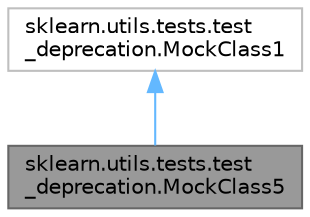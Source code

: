digraph "sklearn.utils.tests.test_deprecation.MockClass5"
{
 // LATEX_PDF_SIZE
  bgcolor="transparent";
  edge [fontname=Helvetica,fontsize=10,labelfontname=Helvetica,labelfontsize=10];
  node [fontname=Helvetica,fontsize=10,shape=box,height=0.2,width=0.4];
  Node1 [id="Node000001",label="sklearn.utils.tests.test\l_deprecation.MockClass5",height=0.2,width=0.4,color="gray40", fillcolor="grey60", style="filled", fontcolor="black",tooltip=" "];
  Node2 -> Node1 [id="edge1_Node000001_Node000002",dir="back",color="steelblue1",style="solid",tooltip=" "];
  Node2 [id="Node000002",label="sklearn.utils.tests.test\l_deprecation.MockClass1",height=0.2,width=0.4,color="grey75", fillcolor="white", style="filled",URL="$de/d3e/classsklearn_1_1utils_1_1tests_1_1test__deprecation_1_1MockClass1.html",tooltip=" "];
}
